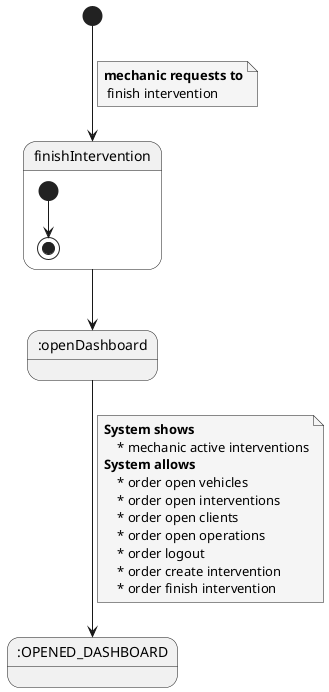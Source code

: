 @startuml
skinparam {
    NoteBackgroundColor #whiteSmoke
}

state openDashboard as ":openDashboard"
state OPENED_DASHBOARD as ":OPENED_DASHBOARD"

[*] --> finishIntervention
note on link
    <b>mechanic requests to</b>
     finish intervention
end note

state finishIntervention{
    [*] --> [*]
}

finishIntervention --> openDashboard

openDashboard --> OPENED_DASHBOARD
note on link
<b>System shows</b>
    * mechanic active interventions
<b>System allows</b>
    * order open vehicles
    * order open interventions
    * order open clients
    * order open operations
    * order logout
    * order create intervention
    * order finish intervention
end note

@enduml
